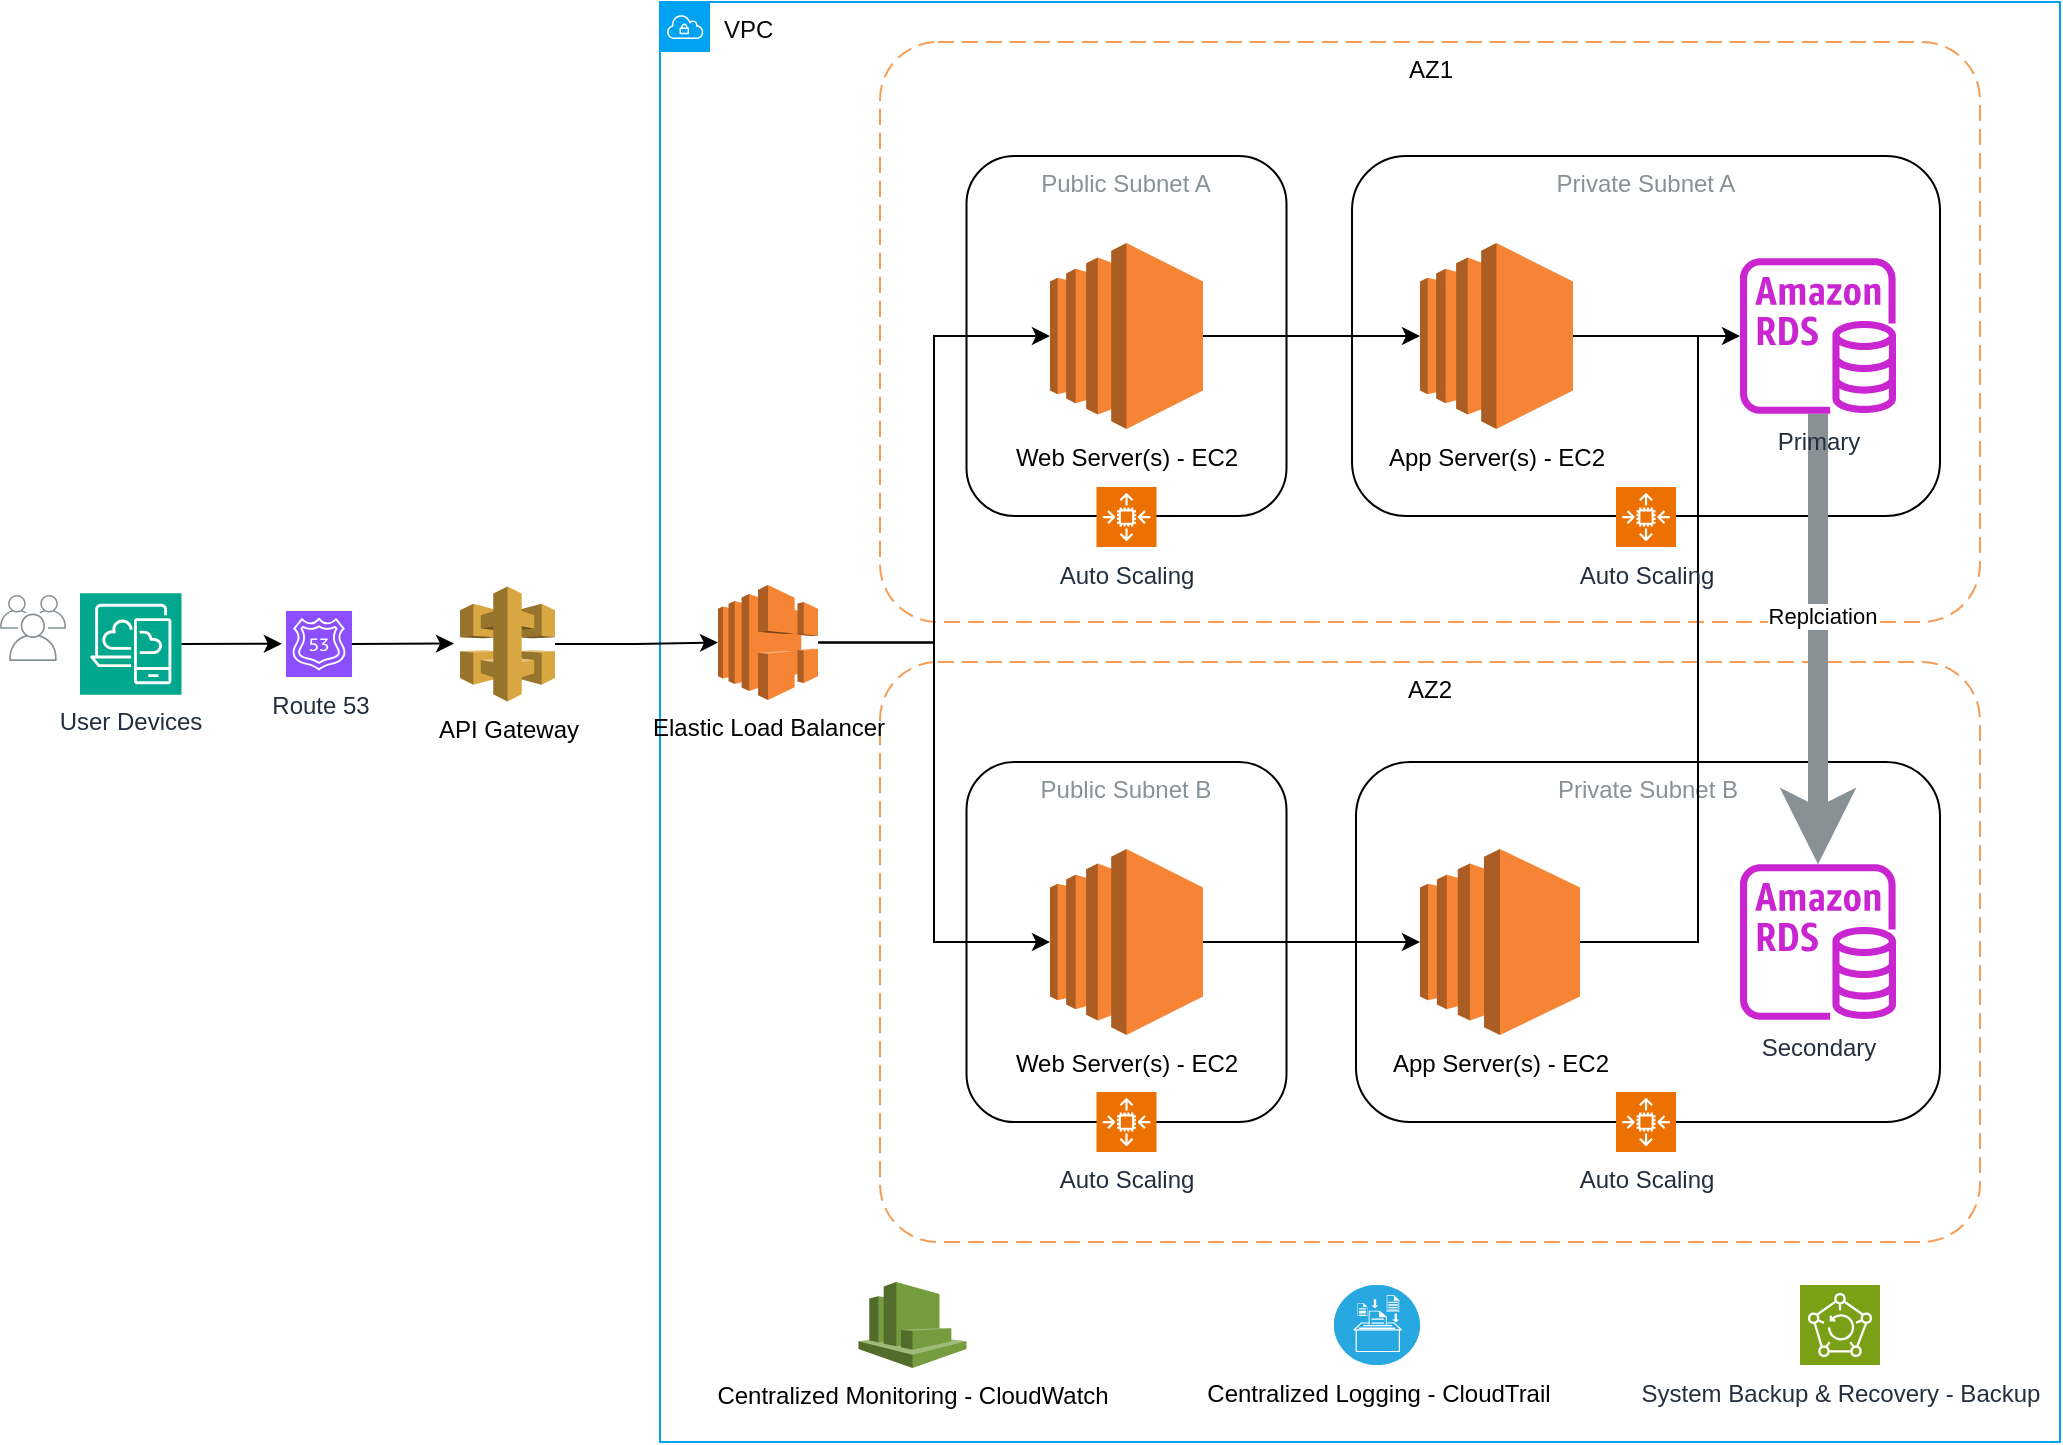 <mxfile version="24.6.5" type="google">
  <diagram name="Page-1" id="K-1oCuZmUlF3k26B64uP">
    <mxGraphModel grid="1" page="1" gridSize="10" guides="1" tooltips="1" connect="1" arrows="1" fold="1" pageScale="1" pageWidth="850" pageHeight="1100" math="0" shadow="0">
      <root>
        <mxCell id="0" />
        <mxCell id="1" parent="0" />
        <mxCell id="dgkhnKx2jO_JS8oISssn-5" value="&lt;font color=&quot;#879196&quot;&gt;Public Subnet B&lt;/font&gt;" style="rounded=1;whiteSpace=wrap;html=1;fillColor=none;verticalAlign=top;" vertex="1" parent="1">
          <mxGeometry x="753.25" y="-570" width="160" height="180" as="geometry" />
        </mxCell>
        <mxCell id="dgkhnKx2jO_JS8oISssn-2" value="&lt;font color=&quot;#879196&quot;&gt;Public Subnet A&lt;/font&gt;" style="rounded=1;whiteSpace=wrap;html=1;fillColor=none;verticalAlign=top;" vertex="1" parent="1">
          <mxGeometry x="753.25" y="-873" width="160" height="180" as="geometry" />
        </mxCell>
        <mxCell id="dgkhnKx2jO_JS8oISssn-4" value="Private Subnet A" style="rounded=1;whiteSpace=wrap;html=1;fillColor=none;align=center;verticalAlign=top;fontColor=#879196;" vertex="1" parent="1">
          <mxGeometry x="946" y="-873" width="294" height="180" as="geometry" />
        </mxCell>
        <mxCell id="_FWA-NXojtKZjzQ_S4pE-13" value="&lt;font color=&quot;#0a0a0a&quot;&gt;VPC&lt;/font&gt;" style="sketch=0;outlineConnect=0;gradientColor=none;html=1;whiteSpace=wrap;fontSize=12;fontStyle=0;shape=mxgraph.aws4.group;grIcon=mxgraph.aws4.group_vpc;strokeColor=#02a2f2;fillColor=none;verticalAlign=top;align=left;spacingLeft=30;fontColor=#879196;dashed=0;" vertex="1" parent="1">
          <mxGeometry x="600" y="-950" width="700" height="720" as="geometry" />
        </mxCell>
        <mxCell id="_FWA-NXojtKZjzQ_S4pE-12" value="AZ2" style="rounded=1;arcSize=10;dashed=1;strokeColor=#F59D56;fillColor=none;gradientColor=none;dashPattern=8 4;strokeWidth=1;fontSize=12;align=center;verticalAlign=top;" vertex="1" parent="1">
          <mxGeometry x="710" y="-620" width="550" height="290" as="geometry" />
        </mxCell>
        <mxCell id="dgkhnKx2jO_JS8oISssn-6" value="Private Subnet B" style="rounded=1;whiteSpace=wrap;html=1;fillColor=none;verticalAlign=top;fontColor=#879196;" vertex="1" parent="1">
          <mxGeometry x="948" y="-570" width="292" height="180" as="geometry" />
        </mxCell>
        <object label="User Devices" id="_FWA-NXojtKZjzQ_S4pE-1">
          <mxCell style="sketch=0;points=[[0,0,0],[0.25,0,0],[0.5,0,0],[0.75,0,0],[1,0,0],[0,1,0],[0.25,1,0],[0.5,1,0],[0.75,1,0],[1,1,0],[0,0.25,0],[0,0.5,0],[0,0.75,0],[1,0.25,0],[1,0.5,0],[1,0.75,0]];outlineConnect=0;fontColor=#232F3E;fillColor=#01A88D;strokeColor=#ffffff;dashed=0;verticalLabelPosition=bottom;verticalAlign=top;align=center;html=1;fontSize=12;fontStyle=0;aspect=fixed;shape=mxgraph.aws4.resourceIcon;resIcon=mxgraph.aws4.desktop_and_app_streaming;" vertex="1" parent="1">
            <mxGeometry x="310" y="-654.37" width="50.75" height="50.75" as="geometry" />
          </mxCell>
        </object>
        <mxCell id="_FWA-NXojtKZjzQ_S4pE-8" value="Elastic Load Balancer" style="outlineConnect=0;dashed=0;verticalLabelPosition=bottom;verticalAlign=top;align=center;html=1;shape=mxgraph.aws3.elastic_load_balancing;fillColor=#F58534;gradientColor=none;" vertex="1" parent="1">
          <mxGeometry x="629" y="-658.5" width="50" height="57.5" as="geometry" />
        </mxCell>
        <mxCell id="_FWA-NXojtKZjzQ_S4pE-9" value="&lt;font style=&quot;font-size: 12px;&quot;&gt;AZ1&lt;/font&gt;" style="rounded=1;arcSize=10;dashed=1;strokeColor=#F59D56;fillColor=none;gradientColor=none;dashPattern=8 4;strokeWidth=1;html=1;align=center;horizontal=1;verticalAlign=top;fontSize=11;" vertex="1" parent="1">
          <mxGeometry x="710" y="-930" width="550" height="290" as="geometry" />
        </mxCell>
        <mxCell id="_FWA-NXojtKZjzQ_S4pE-16" value="" style="edgeStyle=orthogonalEdgeStyle;rounded=0;orthogonalLoop=1;jettySize=auto;html=1;strokeWidth=10;fontColor=#879196;strokeColor=#879196;labelBackgroundColor=#879196;endArrow=classic;endFill=1;" edge="1" parent="1" source="_FWA-NXojtKZjzQ_S4pE-14" target="_FWA-NXojtKZjzQ_S4pE-15">
          <mxGeometry relative="1" as="geometry" />
        </mxCell>
        <mxCell id="9zjYcONGs0eIykCOqAr7-1" value="Replciation" style="edgeLabel;html=1;align=center;verticalAlign=middle;resizable=0;points=[];" connectable="0" vertex="1" parent="_FWA-NXojtKZjzQ_S4pE-16">
          <mxGeometry x="-0.102" y="2" relative="1" as="geometry">
            <mxPoint as="offset" />
          </mxGeometry>
        </mxCell>
        <mxCell id="_FWA-NXojtKZjzQ_S4pE-15" value="Secondary" style="sketch=0;outlineConnect=0;fontColor=#232F3E;gradientColor=none;fillColor=#C925D1;strokeColor=none;dashed=0;verticalLabelPosition=bottom;verticalAlign=top;align=center;html=1;fontSize=12;fontStyle=0;aspect=fixed;pointerEvents=1;shape=mxgraph.aws4.rds_instance;" vertex="1" parent="1">
          <mxGeometry x="1140" y="-519" width="78" height="78" as="geometry" />
        </mxCell>
        <mxCell id="_FWA-NXojtKZjzQ_S4pE-23" value="" style="edgeStyle=orthogonalEdgeStyle;rounded=0;orthogonalLoop=1;jettySize=auto;html=1;" edge="1" parent="1" source="_FWA-NXojtKZjzQ_S4pE-19" target="_FWA-NXojtKZjzQ_S4pE-21">
          <mxGeometry relative="1" as="geometry" />
        </mxCell>
        <mxCell id="_FWA-NXojtKZjzQ_S4pE-19" value="Web Server(s) - EC2" style="outlineConnect=0;dashed=0;verticalLabelPosition=bottom;verticalAlign=top;align=center;html=1;shape=mxgraph.aws3.ec2;fillColor=#F58534;gradientColor=none;" vertex="1" parent="1">
          <mxGeometry x="795" y="-829.5" width="76.5" height="93" as="geometry" />
        </mxCell>
        <mxCell id="_FWA-NXojtKZjzQ_S4pE-24" value="" style="edgeStyle=orthogonalEdgeStyle;rounded=0;orthogonalLoop=1;jettySize=auto;html=1;" edge="1" parent="1" source="_FWA-NXojtKZjzQ_S4pE-20" target="_FWA-NXojtKZjzQ_S4pE-22">
          <mxGeometry relative="1" as="geometry" />
        </mxCell>
        <mxCell id="_FWA-NXojtKZjzQ_S4pE-26" value="" style="edgeStyle=orthogonalEdgeStyle;rounded=0;orthogonalLoop=1;jettySize=auto;html=1;" edge="1" parent="1" source="_FWA-NXojtKZjzQ_S4pE-21" target="_FWA-NXojtKZjzQ_S4pE-14">
          <mxGeometry relative="1" as="geometry">
            <mxPoint x="1130" y="-780" as="targetPoint" />
          </mxGeometry>
        </mxCell>
        <mxCell id="_FWA-NXojtKZjzQ_S4pE-21" value="App Server(s) - EC2" style="outlineConnect=0;dashed=0;verticalLabelPosition=bottom;verticalAlign=top;align=center;html=1;shape=mxgraph.aws3.ec2;fillColor=#F58534;gradientColor=none;" vertex="1" parent="1">
          <mxGeometry x="980" y="-829.5" width="76.5" height="93" as="geometry" />
        </mxCell>
        <mxCell id="_FWA-NXojtKZjzQ_S4pE-22" value="App Server(s) - EC2" style="outlineConnect=0;dashed=0;verticalLabelPosition=bottom;verticalAlign=top;align=center;html=1;shape=mxgraph.aws3.ec2;fillColor=#F58534;gradientColor=none;" vertex="1" parent="1">
          <mxGeometry x="980" y="-526.5" width="80" height="93" as="geometry" />
        </mxCell>
        <mxCell id="5n1vcWrxhwN9F3ZvSvme-10" style="edgeStyle=orthogonalEdgeStyle;rounded=0;orthogonalLoop=1;jettySize=auto;html=1;entryX=0;entryY=0.5;entryDx=0;entryDy=0;entryPerimeter=0;" edge="1" parent="1" source="_FWA-NXojtKZjzQ_S4pE-8" target="_FWA-NXojtKZjzQ_S4pE-19">
          <mxGeometry relative="1" as="geometry" />
        </mxCell>
        <mxCell id="5n1vcWrxhwN9F3ZvSvme-14" style="edgeStyle=orthogonalEdgeStyle;rounded=0;orthogonalLoop=1;jettySize=auto;html=1;entryX=0;entryY=0.5;entryDx=0;entryDy=0;entryPerimeter=0;" edge="1" parent="1" source="_FWA-NXojtKZjzQ_S4pE-8" target="_FWA-NXojtKZjzQ_S4pE-20">
          <mxGeometry relative="1" as="geometry">
            <mxPoint x="690" y="-621" as="sourcePoint" />
            <mxPoint x="792" y="-770" as="targetPoint" />
          </mxGeometry>
        </mxCell>
        <mxCell id="_FWA-NXojtKZjzQ_S4pE-20" value="Web Server(s) - EC2" style="outlineConnect=0;dashed=0;verticalLabelPosition=bottom;verticalAlign=top;align=center;html=1;shape=mxgraph.aws3.ec2;fillColor=#F58534;gradientColor=none;" vertex="1" parent="1">
          <mxGeometry x="795" y="-526.5" width="76.5" height="93" as="geometry" />
        </mxCell>
        <mxCell id="dgkhnKx2jO_JS8oISssn-9" value="" style="sketch=0;outlineConnect=0;gradientColor=none;fontColor=#545B64;strokeColor=none;fillColor=#879196;dashed=0;verticalLabelPosition=bottom;verticalAlign=top;align=center;html=1;fontSize=12;fontStyle=0;aspect=fixed;shape=mxgraph.aws4.illustration_users;pointerEvents=1" vertex="1" parent="1">
          <mxGeometry x="270" y="-653.5" width="33" height="33" as="geometry" />
        </mxCell>
        <mxCell id="aBmeKGcJVDTIixA3i9WY-1" value="Auto Scaling" style="sketch=0;points=[[0,0,0],[0.25,0,0],[0.5,0,0],[0.75,0,0],[1,0,0],[0,1,0],[0.25,1,0],[0.5,1,0],[0.75,1,0],[1,1,0],[0,0.25,0],[0,0.5,0],[0,0.75,0],[1,0.25,0],[1,0.5,0],[1,0.75,0]];outlineConnect=0;fontColor=#232F3E;fillColor=#ED7100;strokeColor=#ffffff;dashed=0;verticalLabelPosition=bottom;verticalAlign=top;align=center;html=1;fontSize=12;fontStyle=0;aspect=fixed;shape=mxgraph.aws4.resourceIcon;resIcon=mxgraph.aws4.auto_scaling2;" vertex="1" parent="1">
          <mxGeometry x="818.25" y="-405" width="30" height="30" as="geometry" />
        </mxCell>
        <mxCell id="9zjYcONGs0eIykCOqAr7-2" value="Auto Scaling" style="sketch=0;points=[[0,0,0],[0.25,0,0],[0.5,0,0],[0.75,0,0],[1,0,0],[0,1,0],[0.25,1,0],[0.5,1,0],[0.75,1,0],[1,1,0],[0,0.25,0],[0,0.5,0],[0,0.75,0],[1,0.25,0],[1,0.5,0],[1,0.75,0]];outlineConnect=0;fontColor=#232F3E;fillColor=#ED7100;strokeColor=#ffffff;dashed=0;verticalLabelPosition=bottom;verticalAlign=top;align=center;html=1;fontSize=12;fontStyle=0;aspect=fixed;shape=mxgraph.aws4.resourceIcon;resIcon=mxgraph.aws4.auto_scaling2;" vertex="1" parent="1">
          <mxGeometry x="818.25" y="-707.5" width="30" height="30" as="geometry" />
        </mxCell>
        <mxCell id="9zjYcONGs0eIykCOqAr7-4" value="Auto Scaling" style="sketch=0;points=[[0,0,0],[0.25,0,0],[0.5,0,0],[0.75,0,0],[1,0,0],[0,1,0],[0.25,1,0],[0.5,1,0],[0.75,1,0],[1,1,0],[0,0.25,0],[0,0.5,0],[0,0.75,0],[1,0.25,0],[1,0.5,0],[1,0.75,0]];outlineConnect=0;fontColor=#232F3E;fillColor=#ED7100;strokeColor=#ffffff;dashed=0;verticalLabelPosition=bottom;verticalAlign=top;align=center;html=1;fontSize=12;fontStyle=0;aspect=fixed;shape=mxgraph.aws4.resourceIcon;resIcon=mxgraph.aws4.auto_scaling2;" vertex="1" parent="1">
          <mxGeometry x="1078" y="-405" width="30" height="30" as="geometry" />
        </mxCell>
        <mxCell id="9zjYcONGs0eIykCOqAr7-5" value="" style="endArrow=classic;html=1;rounded=0;exitX=1;exitY=0.5;exitDx=0;exitDy=0;exitPerimeter=0;entryX=-0.063;entryY=0.496;entryDx=0;entryDy=0;entryPerimeter=0;" edge="1" parent="1" source="1a0vY8_fKgD-tp8gp9ev-1" target="5n1vcWrxhwN9F3ZvSvme-5">
          <mxGeometry width="50" height="50" relative="1" as="geometry">
            <mxPoint x="390" y="-632.25" as="sourcePoint" />
            <mxPoint x="440" y="-682.25" as="targetPoint" />
          </mxGeometry>
        </mxCell>
        <mxCell id="5n1vcWrxhwN9F3ZvSvme-5" value="API Gateway" style="outlineConnect=0;dashed=0;verticalLabelPosition=bottom;verticalAlign=top;align=center;html=1;shape=mxgraph.aws3.api_gateway;fillColor=#D9A741;gradientColor=none;" vertex="1" parent="1">
          <mxGeometry x="500" y="-657.75" width="47.5" height="57.5" as="geometry" />
        </mxCell>
        <mxCell id="1a0vY8_fKgD-tp8gp9ev-2" value="" style="endArrow=classic;html=1;rounded=0;exitX=1;exitY=0.5;exitDx=0;exitDy=0;exitPerimeter=0;entryX=-0.063;entryY=0.496;entryDx=0;entryDy=0;entryPerimeter=0;" edge="1" parent="1" source="_FWA-NXojtKZjzQ_S4pE-1" target="1a0vY8_fKgD-tp8gp9ev-1">
          <mxGeometry width="50" height="50" relative="1" as="geometry">
            <mxPoint x="378" y="-632" as="sourcePoint" />
            <mxPoint x="477" y="-632" as="targetPoint" />
          </mxGeometry>
        </mxCell>
        <mxCell id="1a0vY8_fKgD-tp8gp9ev-1" value="Route 53" style="sketch=0;points=[[0,0,0],[0.25,0,0],[0.5,0,0],[0.75,0,0],[1,0,0],[0,1,0],[0.25,1,0],[0.5,1,0],[0.75,1,0],[1,1,0],[0,0.25,0],[0,0.5,0],[0,0.75,0],[1,0.25,0],[1,0.5,0],[1,0.75,0]];outlineConnect=0;fontColor=#232F3E;fillColor=#8C4FFF;strokeColor=#ffffff;dashed=0;verticalLabelPosition=bottom;verticalAlign=top;align=center;html=1;fontSize=12;fontStyle=0;aspect=fixed;shape=mxgraph.aws4.resourceIcon;resIcon=mxgraph.aws4.route_53;" vertex="1" parent="1">
          <mxGeometry x="413" y="-645.5" width="33" height="33" as="geometry" />
        </mxCell>
        <mxCell id="1a0vY8_fKgD-tp8gp9ev-4" style="edgeStyle=orthogonalEdgeStyle;rounded=0;orthogonalLoop=1;jettySize=auto;html=1;entryX=0;entryY=0.5;entryDx=0;entryDy=0;entryPerimeter=0;" edge="1" parent="1" source="5n1vcWrxhwN9F3ZvSvme-5" target="_FWA-NXojtKZjzQ_S4pE-8">
          <mxGeometry relative="1" as="geometry">
            <mxPoint x="560" y="-630" as="sourcePoint" />
          </mxGeometry>
        </mxCell>
        <mxCell id="1a0vY8_fKgD-tp8gp9ev-8" style="edgeStyle=orthogonalEdgeStyle;rounded=0;orthogonalLoop=1;jettySize=auto;html=1;endArrow=none;endFill=0;exitX=1;exitY=0.5;exitDx=0;exitDy=0;exitPerimeter=0;" edge="1" parent="1" source="_FWA-NXojtKZjzQ_S4pE-22">
          <mxGeometry relative="1" as="geometry">
            <mxPoint x="1065" y="-480" as="sourcePoint" />
            <mxPoint x="1119" y="-783" as="targetPoint" />
            <Array as="points">
              <mxPoint x="1119" y="-480" />
              <mxPoint x="1119" y="-783" />
            </Array>
          </mxGeometry>
        </mxCell>
        <mxCell id="_FWA-NXojtKZjzQ_S4pE-14" value="Primary" style="sketch=0;outlineConnect=0;fontColor=#232F3E;gradientColor=none;fillColor=#C925D1;strokeColor=none;dashed=0;verticalLabelPosition=bottom;verticalAlign=top;align=center;html=1;fontSize=12;fontStyle=0;aspect=fixed;pointerEvents=1;shape=mxgraph.aws4.rds_instance;" vertex="1" parent="1">
          <mxGeometry x="1140" y="-822" width="78" height="78" as="geometry" />
        </mxCell>
        <mxCell id="9zjYcONGs0eIykCOqAr7-3" value="Auto Scaling" style="sketch=0;points=[[0,0,0],[0.25,0,0],[0.5,0,0],[0.75,0,0],[1,0,0],[0,1,0],[0.25,1,0],[0.5,1,0],[0.75,1,0],[1,1,0],[0,0.25,0],[0,0.5,0],[0,0.75,0],[1,0.25,0],[1,0.5,0],[1,0.75,0]];outlineConnect=0;fontColor=#232F3E;fillColor=#ED7100;strokeColor=#ffffff;dashed=0;verticalLabelPosition=bottom;verticalAlign=top;align=center;html=1;fontSize=12;fontStyle=0;aspect=fixed;shape=mxgraph.aws4.resourceIcon;resIcon=mxgraph.aws4.auto_scaling2;" vertex="1" parent="1">
          <mxGeometry x="1078" y="-707.5" width="30" height="30" as="geometry" />
        </mxCell>
        <mxCell id="1a0vY8_fKgD-tp8gp9ev-15" value="Centralized Monitoring - CloudWatch" style="outlineConnect=0;dashed=0;verticalLabelPosition=bottom;verticalAlign=top;align=center;html=1;shape=mxgraph.aws3.cloudwatch;fillColor=#759C3E;gradientColor=none;" vertex="1" parent="1">
          <mxGeometry x="699.25" y="-310" width="54" height="43" as="geometry" />
        </mxCell>
        <mxCell id="1a0vY8_fKgD-tp8gp9ev-16" value="Centralized Logging - CloudTrail" style="fillColor=#28A8E0;verticalLabelPosition=bottom;sketch=0;html=1;strokeColor=#ffffff;verticalAlign=top;align=center;points=[[0.145,0.145,0],[0.5,0,0],[0.855,0.145,0],[1,0.5,0],[0.855,0.855,0],[0.5,1,0],[0.145,0.855,0],[0,0.5,0]];pointerEvents=1;shape=mxgraph.cisco_safe.compositeIcon;bgIcon=ellipse;resIcon=mxgraph.cisco_safe.capability.logging_reporting;" vertex="1" parent="1">
          <mxGeometry x="937" y="-308.5" width="43" height="40" as="geometry" />
        </mxCell>
        <mxCell id="1a0vY8_fKgD-tp8gp9ev-17" value="System Backup &amp;amp; Recovery - Backup" style="sketch=0;points=[[0,0,0],[0.25,0,0],[0.5,0,0],[0.75,0,0],[1,0,0],[0,1,0],[0.25,1,0],[0.5,1,0],[0.75,1,0],[1,1,0],[0,0.25,0],[0,0.5,0],[0,0.75,0],[1,0.25,0],[1,0.5,0],[1,0.75,0]];outlineConnect=0;fontColor=#232F3E;fillColor=#7AA116;strokeColor=#ffffff;dashed=0;verticalLabelPosition=bottom;verticalAlign=top;align=center;html=1;fontSize=12;fontStyle=0;aspect=fixed;shape=mxgraph.aws4.resourceIcon;resIcon=mxgraph.aws4.backup;" vertex="1" parent="1">
          <mxGeometry x="1170" y="-308.5" width="40" height="40" as="geometry" />
        </mxCell>
      </root>
    </mxGraphModel>
  </diagram>
</mxfile>
